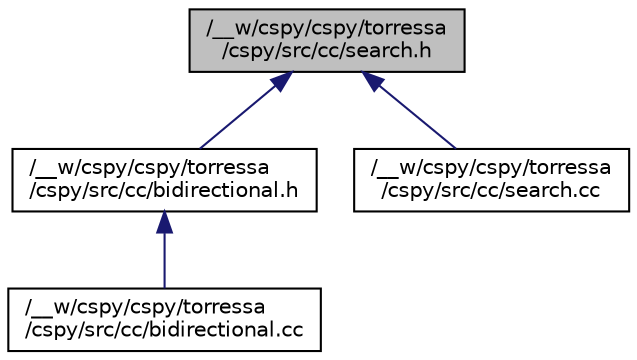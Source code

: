 digraph "/__w/cspy/cspy/torressa/cspy/src/cc/search.h"
{
  bgcolor="transparent";
  edge [fontname="Helvetica",fontsize="10",labelfontname="Helvetica",labelfontsize="10"];
  node [fontname="Helvetica",fontsize="10",shape=record];
  Node15 [label="/__w/cspy/cspy/torressa\l/cspy/src/cc/search.h",height=0.2,width=0.4,color="black", fillcolor="grey75", style="filled", fontcolor="black"];
  Node15 -> Node16 [dir="back",color="midnightblue",fontsize="10",style="solid",fontname="Helvetica"];
  Node16 [label="/__w/cspy/cspy/torressa\l/cspy/src/cc/bidirectional.h",height=0.2,width=0.4,color="black",URL="$bidirectional_8h.html"];
  Node16 -> Node17 [dir="back",color="midnightblue",fontsize="10",style="solid",fontname="Helvetica"];
  Node17 [label="/__w/cspy/cspy/torressa\l/cspy/src/cc/bidirectional.cc",height=0.2,width=0.4,color="black",URL="$bidirectional_8cc.html"];
  Node15 -> Node18 [dir="back",color="midnightblue",fontsize="10",style="solid",fontname="Helvetica"];
  Node18 [label="/__w/cspy/cspy/torressa\l/cspy/src/cc/search.cc",height=0.2,width=0.4,color="black",URL="$search_8cc.html"];
}
